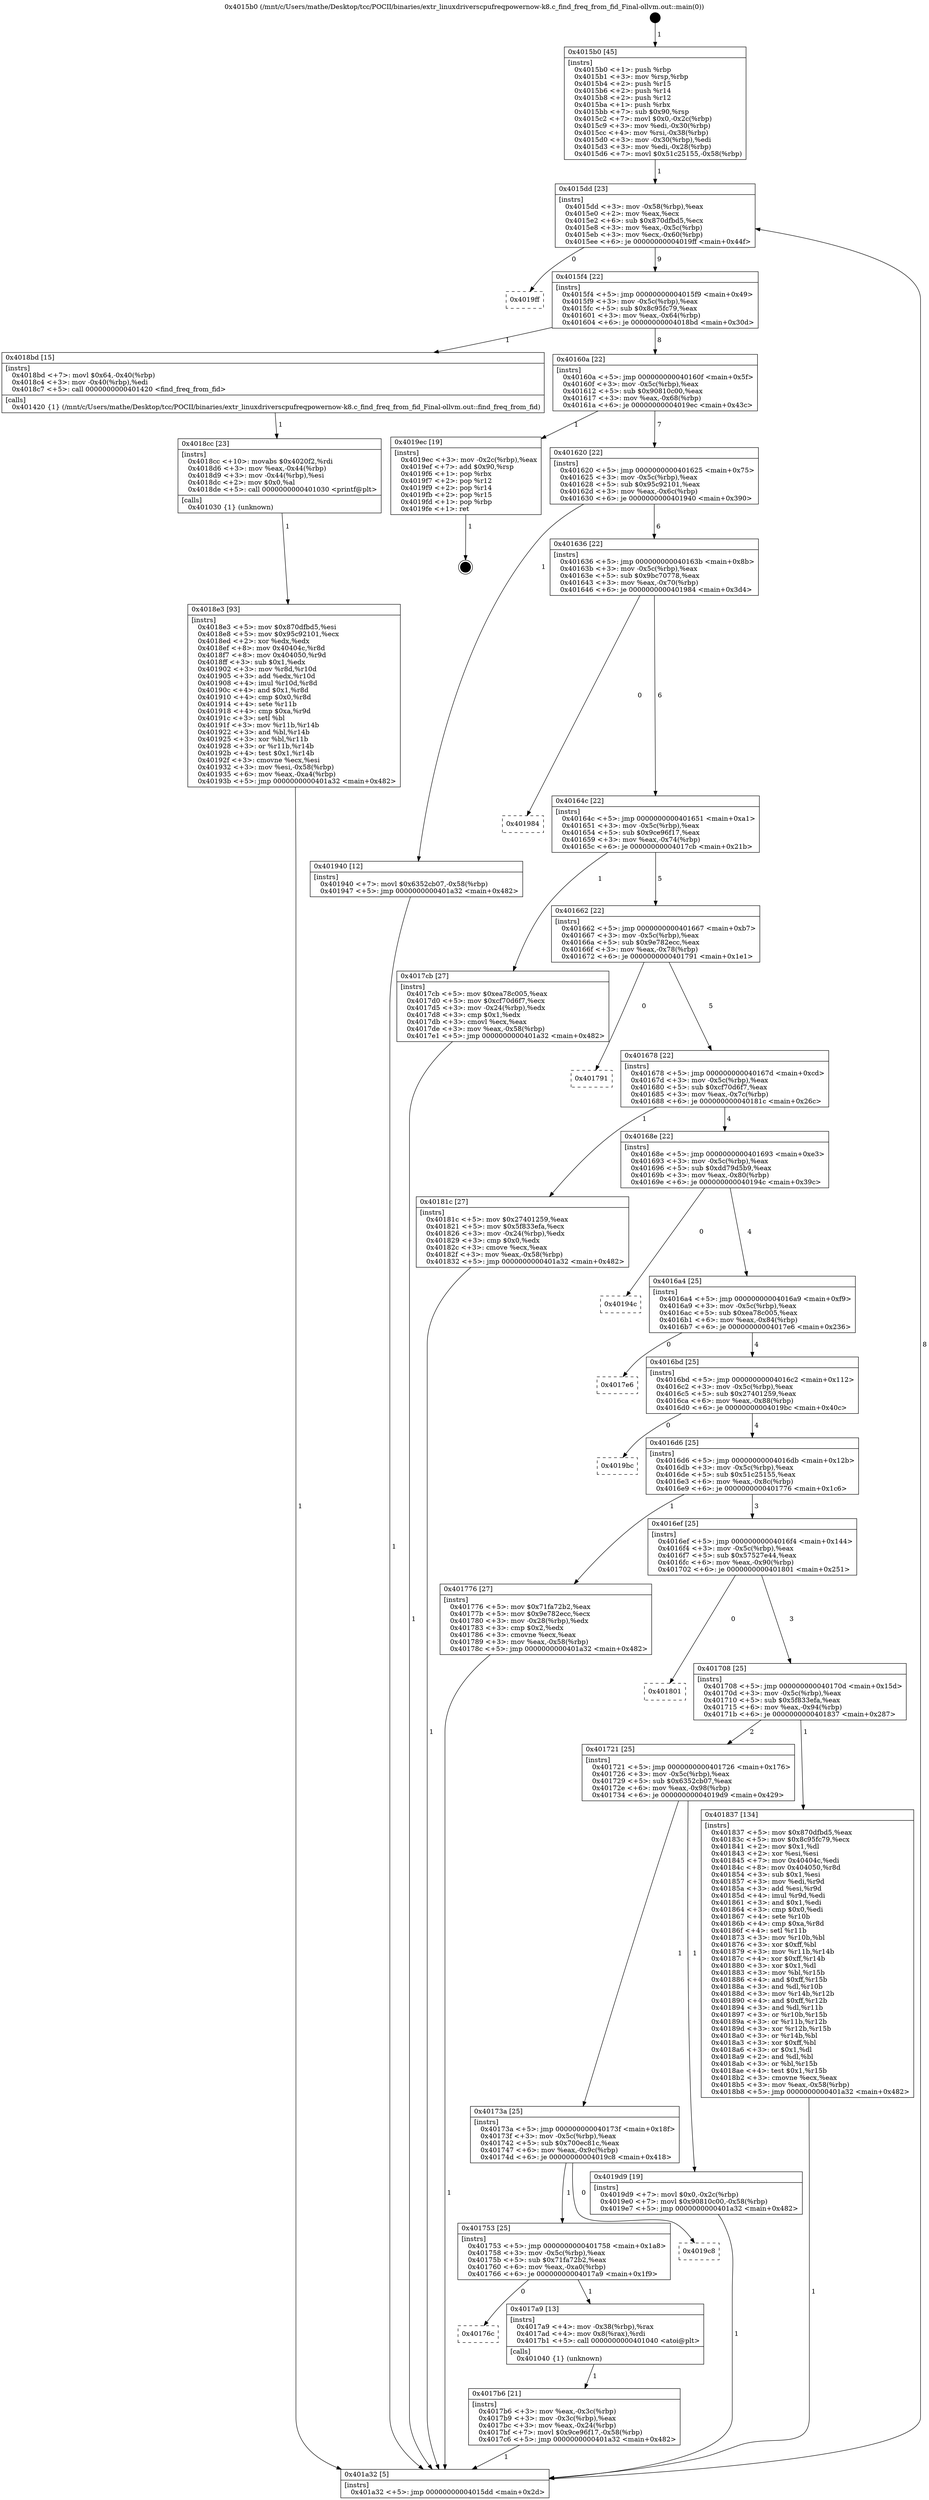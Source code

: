 digraph "0x4015b0" {
  label = "0x4015b0 (/mnt/c/Users/mathe/Desktop/tcc/POCII/binaries/extr_linuxdriverscpufreqpowernow-k8.c_find_freq_from_fid_Final-ollvm.out::main(0))"
  labelloc = "t"
  node[shape=record]

  Entry [label="",width=0.3,height=0.3,shape=circle,fillcolor=black,style=filled]
  "0x4015dd" [label="{
     0x4015dd [23]\l
     | [instrs]\l
     &nbsp;&nbsp;0x4015dd \<+3\>: mov -0x58(%rbp),%eax\l
     &nbsp;&nbsp;0x4015e0 \<+2\>: mov %eax,%ecx\l
     &nbsp;&nbsp;0x4015e2 \<+6\>: sub $0x870dfbd5,%ecx\l
     &nbsp;&nbsp;0x4015e8 \<+3\>: mov %eax,-0x5c(%rbp)\l
     &nbsp;&nbsp;0x4015eb \<+3\>: mov %ecx,-0x60(%rbp)\l
     &nbsp;&nbsp;0x4015ee \<+6\>: je 00000000004019ff \<main+0x44f\>\l
  }"]
  "0x4019ff" [label="{
     0x4019ff\l
  }", style=dashed]
  "0x4015f4" [label="{
     0x4015f4 [22]\l
     | [instrs]\l
     &nbsp;&nbsp;0x4015f4 \<+5\>: jmp 00000000004015f9 \<main+0x49\>\l
     &nbsp;&nbsp;0x4015f9 \<+3\>: mov -0x5c(%rbp),%eax\l
     &nbsp;&nbsp;0x4015fc \<+5\>: sub $0x8c95fc79,%eax\l
     &nbsp;&nbsp;0x401601 \<+3\>: mov %eax,-0x64(%rbp)\l
     &nbsp;&nbsp;0x401604 \<+6\>: je 00000000004018bd \<main+0x30d\>\l
  }"]
  Exit [label="",width=0.3,height=0.3,shape=circle,fillcolor=black,style=filled,peripheries=2]
  "0x4018bd" [label="{
     0x4018bd [15]\l
     | [instrs]\l
     &nbsp;&nbsp;0x4018bd \<+7\>: movl $0x64,-0x40(%rbp)\l
     &nbsp;&nbsp;0x4018c4 \<+3\>: mov -0x40(%rbp),%edi\l
     &nbsp;&nbsp;0x4018c7 \<+5\>: call 0000000000401420 \<find_freq_from_fid\>\l
     | [calls]\l
     &nbsp;&nbsp;0x401420 \{1\} (/mnt/c/Users/mathe/Desktop/tcc/POCII/binaries/extr_linuxdriverscpufreqpowernow-k8.c_find_freq_from_fid_Final-ollvm.out::find_freq_from_fid)\l
  }"]
  "0x40160a" [label="{
     0x40160a [22]\l
     | [instrs]\l
     &nbsp;&nbsp;0x40160a \<+5\>: jmp 000000000040160f \<main+0x5f\>\l
     &nbsp;&nbsp;0x40160f \<+3\>: mov -0x5c(%rbp),%eax\l
     &nbsp;&nbsp;0x401612 \<+5\>: sub $0x90810c00,%eax\l
     &nbsp;&nbsp;0x401617 \<+3\>: mov %eax,-0x68(%rbp)\l
     &nbsp;&nbsp;0x40161a \<+6\>: je 00000000004019ec \<main+0x43c\>\l
  }"]
  "0x4018e3" [label="{
     0x4018e3 [93]\l
     | [instrs]\l
     &nbsp;&nbsp;0x4018e3 \<+5\>: mov $0x870dfbd5,%esi\l
     &nbsp;&nbsp;0x4018e8 \<+5\>: mov $0x95c92101,%ecx\l
     &nbsp;&nbsp;0x4018ed \<+2\>: xor %edx,%edx\l
     &nbsp;&nbsp;0x4018ef \<+8\>: mov 0x40404c,%r8d\l
     &nbsp;&nbsp;0x4018f7 \<+8\>: mov 0x404050,%r9d\l
     &nbsp;&nbsp;0x4018ff \<+3\>: sub $0x1,%edx\l
     &nbsp;&nbsp;0x401902 \<+3\>: mov %r8d,%r10d\l
     &nbsp;&nbsp;0x401905 \<+3\>: add %edx,%r10d\l
     &nbsp;&nbsp;0x401908 \<+4\>: imul %r10d,%r8d\l
     &nbsp;&nbsp;0x40190c \<+4\>: and $0x1,%r8d\l
     &nbsp;&nbsp;0x401910 \<+4\>: cmp $0x0,%r8d\l
     &nbsp;&nbsp;0x401914 \<+4\>: sete %r11b\l
     &nbsp;&nbsp;0x401918 \<+4\>: cmp $0xa,%r9d\l
     &nbsp;&nbsp;0x40191c \<+3\>: setl %bl\l
     &nbsp;&nbsp;0x40191f \<+3\>: mov %r11b,%r14b\l
     &nbsp;&nbsp;0x401922 \<+3\>: and %bl,%r14b\l
     &nbsp;&nbsp;0x401925 \<+3\>: xor %bl,%r11b\l
     &nbsp;&nbsp;0x401928 \<+3\>: or %r11b,%r14b\l
     &nbsp;&nbsp;0x40192b \<+4\>: test $0x1,%r14b\l
     &nbsp;&nbsp;0x40192f \<+3\>: cmovne %ecx,%esi\l
     &nbsp;&nbsp;0x401932 \<+3\>: mov %esi,-0x58(%rbp)\l
     &nbsp;&nbsp;0x401935 \<+6\>: mov %eax,-0xa4(%rbp)\l
     &nbsp;&nbsp;0x40193b \<+5\>: jmp 0000000000401a32 \<main+0x482\>\l
  }"]
  "0x4019ec" [label="{
     0x4019ec [19]\l
     | [instrs]\l
     &nbsp;&nbsp;0x4019ec \<+3\>: mov -0x2c(%rbp),%eax\l
     &nbsp;&nbsp;0x4019ef \<+7\>: add $0x90,%rsp\l
     &nbsp;&nbsp;0x4019f6 \<+1\>: pop %rbx\l
     &nbsp;&nbsp;0x4019f7 \<+2\>: pop %r12\l
     &nbsp;&nbsp;0x4019f9 \<+2\>: pop %r14\l
     &nbsp;&nbsp;0x4019fb \<+2\>: pop %r15\l
     &nbsp;&nbsp;0x4019fd \<+1\>: pop %rbp\l
     &nbsp;&nbsp;0x4019fe \<+1\>: ret\l
  }"]
  "0x401620" [label="{
     0x401620 [22]\l
     | [instrs]\l
     &nbsp;&nbsp;0x401620 \<+5\>: jmp 0000000000401625 \<main+0x75\>\l
     &nbsp;&nbsp;0x401625 \<+3\>: mov -0x5c(%rbp),%eax\l
     &nbsp;&nbsp;0x401628 \<+5\>: sub $0x95c92101,%eax\l
     &nbsp;&nbsp;0x40162d \<+3\>: mov %eax,-0x6c(%rbp)\l
     &nbsp;&nbsp;0x401630 \<+6\>: je 0000000000401940 \<main+0x390\>\l
  }"]
  "0x4018cc" [label="{
     0x4018cc [23]\l
     | [instrs]\l
     &nbsp;&nbsp;0x4018cc \<+10\>: movabs $0x4020f2,%rdi\l
     &nbsp;&nbsp;0x4018d6 \<+3\>: mov %eax,-0x44(%rbp)\l
     &nbsp;&nbsp;0x4018d9 \<+3\>: mov -0x44(%rbp),%esi\l
     &nbsp;&nbsp;0x4018dc \<+2\>: mov $0x0,%al\l
     &nbsp;&nbsp;0x4018de \<+5\>: call 0000000000401030 \<printf@plt\>\l
     | [calls]\l
     &nbsp;&nbsp;0x401030 \{1\} (unknown)\l
  }"]
  "0x401940" [label="{
     0x401940 [12]\l
     | [instrs]\l
     &nbsp;&nbsp;0x401940 \<+7\>: movl $0x6352cb07,-0x58(%rbp)\l
     &nbsp;&nbsp;0x401947 \<+5\>: jmp 0000000000401a32 \<main+0x482\>\l
  }"]
  "0x401636" [label="{
     0x401636 [22]\l
     | [instrs]\l
     &nbsp;&nbsp;0x401636 \<+5\>: jmp 000000000040163b \<main+0x8b\>\l
     &nbsp;&nbsp;0x40163b \<+3\>: mov -0x5c(%rbp),%eax\l
     &nbsp;&nbsp;0x40163e \<+5\>: sub $0x9bc70778,%eax\l
     &nbsp;&nbsp;0x401643 \<+3\>: mov %eax,-0x70(%rbp)\l
     &nbsp;&nbsp;0x401646 \<+6\>: je 0000000000401984 \<main+0x3d4\>\l
  }"]
  "0x4017b6" [label="{
     0x4017b6 [21]\l
     | [instrs]\l
     &nbsp;&nbsp;0x4017b6 \<+3\>: mov %eax,-0x3c(%rbp)\l
     &nbsp;&nbsp;0x4017b9 \<+3\>: mov -0x3c(%rbp),%eax\l
     &nbsp;&nbsp;0x4017bc \<+3\>: mov %eax,-0x24(%rbp)\l
     &nbsp;&nbsp;0x4017bf \<+7\>: movl $0x9ce96f17,-0x58(%rbp)\l
     &nbsp;&nbsp;0x4017c6 \<+5\>: jmp 0000000000401a32 \<main+0x482\>\l
  }"]
  "0x401984" [label="{
     0x401984\l
  }", style=dashed]
  "0x40164c" [label="{
     0x40164c [22]\l
     | [instrs]\l
     &nbsp;&nbsp;0x40164c \<+5\>: jmp 0000000000401651 \<main+0xa1\>\l
     &nbsp;&nbsp;0x401651 \<+3\>: mov -0x5c(%rbp),%eax\l
     &nbsp;&nbsp;0x401654 \<+5\>: sub $0x9ce96f17,%eax\l
     &nbsp;&nbsp;0x401659 \<+3\>: mov %eax,-0x74(%rbp)\l
     &nbsp;&nbsp;0x40165c \<+6\>: je 00000000004017cb \<main+0x21b\>\l
  }"]
  "0x40176c" [label="{
     0x40176c\l
  }", style=dashed]
  "0x4017cb" [label="{
     0x4017cb [27]\l
     | [instrs]\l
     &nbsp;&nbsp;0x4017cb \<+5\>: mov $0xea78c005,%eax\l
     &nbsp;&nbsp;0x4017d0 \<+5\>: mov $0xcf70d6f7,%ecx\l
     &nbsp;&nbsp;0x4017d5 \<+3\>: mov -0x24(%rbp),%edx\l
     &nbsp;&nbsp;0x4017d8 \<+3\>: cmp $0x1,%edx\l
     &nbsp;&nbsp;0x4017db \<+3\>: cmovl %ecx,%eax\l
     &nbsp;&nbsp;0x4017de \<+3\>: mov %eax,-0x58(%rbp)\l
     &nbsp;&nbsp;0x4017e1 \<+5\>: jmp 0000000000401a32 \<main+0x482\>\l
  }"]
  "0x401662" [label="{
     0x401662 [22]\l
     | [instrs]\l
     &nbsp;&nbsp;0x401662 \<+5\>: jmp 0000000000401667 \<main+0xb7\>\l
     &nbsp;&nbsp;0x401667 \<+3\>: mov -0x5c(%rbp),%eax\l
     &nbsp;&nbsp;0x40166a \<+5\>: sub $0x9e782ecc,%eax\l
     &nbsp;&nbsp;0x40166f \<+3\>: mov %eax,-0x78(%rbp)\l
     &nbsp;&nbsp;0x401672 \<+6\>: je 0000000000401791 \<main+0x1e1\>\l
  }"]
  "0x4017a9" [label="{
     0x4017a9 [13]\l
     | [instrs]\l
     &nbsp;&nbsp;0x4017a9 \<+4\>: mov -0x38(%rbp),%rax\l
     &nbsp;&nbsp;0x4017ad \<+4\>: mov 0x8(%rax),%rdi\l
     &nbsp;&nbsp;0x4017b1 \<+5\>: call 0000000000401040 \<atoi@plt\>\l
     | [calls]\l
     &nbsp;&nbsp;0x401040 \{1\} (unknown)\l
  }"]
  "0x401791" [label="{
     0x401791\l
  }", style=dashed]
  "0x401678" [label="{
     0x401678 [22]\l
     | [instrs]\l
     &nbsp;&nbsp;0x401678 \<+5\>: jmp 000000000040167d \<main+0xcd\>\l
     &nbsp;&nbsp;0x40167d \<+3\>: mov -0x5c(%rbp),%eax\l
     &nbsp;&nbsp;0x401680 \<+5\>: sub $0xcf70d6f7,%eax\l
     &nbsp;&nbsp;0x401685 \<+3\>: mov %eax,-0x7c(%rbp)\l
     &nbsp;&nbsp;0x401688 \<+6\>: je 000000000040181c \<main+0x26c\>\l
  }"]
  "0x401753" [label="{
     0x401753 [25]\l
     | [instrs]\l
     &nbsp;&nbsp;0x401753 \<+5\>: jmp 0000000000401758 \<main+0x1a8\>\l
     &nbsp;&nbsp;0x401758 \<+3\>: mov -0x5c(%rbp),%eax\l
     &nbsp;&nbsp;0x40175b \<+5\>: sub $0x71fa72b2,%eax\l
     &nbsp;&nbsp;0x401760 \<+6\>: mov %eax,-0xa0(%rbp)\l
     &nbsp;&nbsp;0x401766 \<+6\>: je 00000000004017a9 \<main+0x1f9\>\l
  }"]
  "0x40181c" [label="{
     0x40181c [27]\l
     | [instrs]\l
     &nbsp;&nbsp;0x40181c \<+5\>: mov $0x27401259,%eax\l
     &nbsp;&nbsp;0x401821 \<+5\>: mov $0x5f833efa,%ecx\l
     &nbsp;&nbsp;0x401826 \<+3\>: mov -0x24(%rbp),%edx\l
     &nbsp;&nbsp;0x401829 \<+3\>: cmp $0x0,%edx\l
     &nbsp;&nbsp;0x40182c \<+3\>: cmove %ecx,%eax\l
     &nbsp;&nbsp;0x40182f \<+3\>: mov %eax,-0x58(%rbp)\l
     &nbsp;&nbsp;0x401832 \<+5\>: jmp 0000000000401a32 \<main+0x482\>\l
  }"]
  "0x40168e" [label="{
     0x40168e [22]\l
     | [instrs]\l
     &nbsp;&nbsp;0x40168e \<+5\>: jmp 0000000000401693 \<main+0xe3\>\l
     &nbsp;&nbsp;0x401693 \<+3\>: mov -0x5c(%rbp),%eax\l
     &nbsp;&nbsp;0x401696 \<+5\>: sub $0xdd79d5b9,%eax\l
     &nbsp;&nbsp;0x40169b \<+3\>: mov %eax,-0x80(%rbp)\l
     &nbsp;&nbsp;0x40169e \<+6\>: je 000000000040194c \<main+0x39c\>\l
  }"]
  "0x4019c8" [label="{
     0x4019c8\l
  }", style=dashed]
  "0x40194c" [label="{
     0x40194c\l
  }", style=dashed]
  "0x4016a4" [label="{
     0x4016a4 [25]\l
     | [instrs]\l
     &nbsp;&nbsp;0x4016a4 \<+5\>: jmp 00000000004016a9 \<main+0xf9\>\l
     &nbsp;&nbsp;0x4016a9 \<+3\>: mov -0x5c(%rbp),%eax\l
     &nbsp;&nbsp;0x4016ac \<+5\>: sub $0xea78c005,%eax\l
     &nbsp;&nbsp;0x4016b1 \<+6\>: mov %eax,-0x84(%rbp)\l
     &nbsp;&nbsp;0x4016b7 \<+6\>: je 00000000004017e6 \<main+0x236\>\l
  }"]
  "0x40173a" [label="{
     0x40173a [25]\l
     | [instrs]\l
     &nbsp;&nbsp;0x40173a \<+5\>: jmp 000000000040173f \<main+0x18f\>\l
     &nbsp;&nbsp;0x40173f \<+3\>: mov -0x5c(%rbp),%eax\l
     &nbsp;&nbsp;0x401742 \<+5\>: sub $0x700ec81c,%eax\l
     &nbsp;&nbsp;0x401747 \<+6\>: mov %eax,-0x9c(%rbp)\l
     &nbsp;&nbsp;0x40174d \<+6\>: je 00000000004019c8 \<main+0x418\>\l
  }"]
  "0x4017e6" [label="{
     0x4017e6\l
  }", style=dashed]
  "0x4016bd" [label="{
     0x4016bd [25]\l
     | [instrs]\l
     &nbsp;&nbsp;0x4016bd \<+5\>: jmp 00000000004016c2 \<main+0x112\>\l
     &nbsp;&nbsp;0x4016c2 \<+3\>: mov -0x5c(%rbp),%eax\l
     &nbsp;&nbsp;0x4016c5 \<+5\>: sub $0x27401259,%eax\l
     &nbsp;&nbsp;0x4016ca \<+6\>: mov %eax,-0x88(%rbp)\l
     &nbsp;&nbsp;0x4016d0 \<+6\>: je 00000000004019bc \<main+0x40c\>\l
  }"]
  "0x4019d9" [label="{
     0x4019d9 [19]\l
     | [instrs]\l
     &nbsp;&nbsp;0x4019d9 \<+7\>: movl $0x0,-0x2c(%rbp)\l
     &nbsp;&nbsp;0x4019e0 \<+7\>: movl $0x90810c00,-0x58(%rbp)\l
     &nbsp;&nbsp;0x4019e7 \<+5\>: jmp 0000000000401a32 \<main+0x482\>\l
  }"]
  "0x4019bc" [label="{
     0x4019bc\l
  }", style=dashed]
  "0x4016d6" [label="{
     0x4016d6 [25]\l
     | [instrs]\l
     &nbsp;&nbsp;0x4016d6 \<+5\>: jmp 00000000004016db \<main+0x12b\>\l
     &nbsp;&nbsp;0x4016db \<+3\>: mov -0x5c(%rbp),%eax\l
     &nbsp;&nbsp;0x4016de \<+5\>: sub $0x51c25155,%eax\l
     &nbsp;&nbsp;0x4016e3 \<+6\>: mov %eax,-0x8c(%rbp)\l
     &nbsp;&nbsp;0x4016e9 \<+6\>: je 0000000000401776 \<main+0x1c6\>\l
  }"]
  "0x401721" [label="{
     0x401721 [25]\l
     | [instrs]\l
     &nbsp;&nbsp;0x401721 \<+5\>: jmp 0000000000401726 \<main+0x176\>\l
     &nbsp;&nbsp;0x401726 \<+3\>: mov -0x5c(%rbp),%eax\l
     &nbsp;&nbsp;0x401729 \<+5\>: sub $0x6352cb07,%eax\l
     &nbsp;&nbsp;0x40172e \<+6\>: mov %eax,-0x98(%rbp)\l
     &nbsp;&nbsp;0x401734 \<+6\>: je 00000000004019d9 \<main+0x429\>\l
  }"]
  "0x401776" [label="{
     0x401776 [27]\l
     | [instrs]\l
     &nbsp;&nbsp;0x401776 \<+5\>: mov $0x71fa72b2,%eax\l
     &nbsp;&nbsp;0x40177b \<+5\>: mov $0x9e782ecc,%ecx\l
     &nbsp;&nbsp;0x401780 \<+3\>: mov -0x28(%rbp),%edx\l
     &nbsp;&nbsp;0x401783 \<+3\>: cmp $0x2,%edx\l
     &nbsp;&nbsp;0x401786 \<+3\>: cmovne %ecx,%eax\l
     &nbsp;&nbsp;0x401789 \<+3\>: mov %eax,-0x58(%rbp)\l
     &nbsp;&nbsp;0x40178c \<+5\>: jmp 0000000000401a32 \<main+0x482\>\l
  }"]
  "0x4016ef" [label="{
     0x4016ef [25]\l
     | [instrs]\l
     &nbsp;&nbsp;0x4016ef \<+5\>: jmp 00000000004016f4 \<main+0x144\>\l
     &nbsp;&nbsp;0x4016f4 \<+3\>: mov -0x5c(%rbp),%eax\l
     &nbsp;&nbsp;0x4016f7 \<+5\>: sub $0x57527e44,%eax\l
     &nbsp;&nbsp;0x4016fc \<+6\>: mov %eax,-0x90(%rbp)\l
     &nbsp;&nbsp;0x401702 \<+6\>: je 0000000000401801 \<main+0x251\>\l
  }"]
  "0x401a32" [label="{
     0x401a32 [5]\l
     | [instrs]\l
     &nbsp;&nbsp;0x401a32 \<+5\>: jmp 00000000004015dd \<main+0x2d\>\l
  }"]
  "0x4015b0" [label="{
     0x4015b0 [45]\l
     | [instrs]\l
     &nbsp;&nbsp;0x4015b0 \<+1\>: push %rbp\l
     &nbsp;&nbsp;0x4015b1 \<+3\>: mov %rsp,%rbp\l
     &nbsp;&nbsp;0x4015b4 \<+2\>: push %r15\l
     &nbsp;&nbsp;0x4015b6 \<+2\>: push %r14\l
     &nbsp;&nbsp;0x4015b8 \<+2\>: push %r12\l
     &nbsp;&nbsp;0x4015ba \<+1\>: push %rbx\l
     &nbsp;&nbsp;0x4015bb \<+7\>: sub $0x90,%rsp\l
     &nbsp;&nbsp;0x4015c2 \<+7\>: movl $0x0,-0x2c(%rbp)\l
     &nbsp;&nbsp;0x4015c9 \<+3\>: mov %edi,-0x30(%rbp)\l
     &nbsp;&nbsp;0x4015cc \<+4\>: mov %rsi,-0x38(%rbp)\l
     &nbsp;&nbsp;0x4015d0 \<+3\>: mov -0x30(%rbp),%edi\l
     &nbsp;&nbsp;0x4015d3 \<+3\>: mov %edi,-0x28(%rbp)\l
     &nbsp;&nbsp;0x4015d6 \<+7\>: movl $0x51c25155,-0x58(%rbp)\l
  }"]
  "0x401837" [label="{
     0x401837 [134]\l
     | [instrs]\l
     &nbsp;&nbsp;0x401837 \<+5\>: mov $0x870dfbd5,%eax\l
     &nbsp;&nbsp;0x40183c \<+5\>: mov $0x8c95fc79,%ecx\l
     &nbsp;&nbsp;0x401841 \<+2\>: mov $0x1,%dl\l
     &nbsp;&nbsp;0x401843 \<+2\>: xor %esi,%esi\l
     &nbsp;&nbsp;0x401845 \<+7\>: mov 0x40404c,%edi\l
     &nbsp;&nbsp;0x40184c \<+8\>: mov 0x404050,%r8d\l
     &nbsp;&nbsp;0x401854 \<+3\>: sub $0x1,%esi\l
     &nbsp;&nbsp;0x401857 \<+3\>: mov %edi,%r9d\l
     &nbsp;&nbsp;0x40185a \<+3\>: add %esi,%r9d\l
     &nbsp;&nbsp;0x40185d \<+4\>: imul %r9d,%edi\l
     &nbsp;&nbsp;0x401861 \<+3\>: and $0x1,%edi\l
     &nbsp;&nbsp;0x401864 \<+3\>: cmp $0x0,%edi\l
     &nbsp;&nbsp;0x401867 \<+4\>: sete %r10b\l
     &nbsp;&nbsp;0x40186b \<+4\>: cmp $0xa,%r8d\l
     &nbsp;&nbsp;0x40186f \<+4\>: setl %r11b\l
     &nbsp;&nbsp;0x401873 \<+3\>: mov %r10b,%bl\l
     &nbsp;&nbsp;0x401876 \<+3\>: xor $0xff,%bl\l
     &nbsp;&nbsp;0x401879 \<+3\>: mov %r11b,%r14b\l
     &nbsp;&nbsp;0x40187c \<+4\>: xor $0xff,%r14b\l
     &nbsp;&nbsp;0x401880 \<+3\>: xor $0x1,%dl\l
     &nbsp;&nbsp;0x401883 \<+3\>: mov %bl,%r15b\l
     &nbsp;&nbsp;0x401886 \<+4\>: and $0xff,%r15b\l
     &nbsp;&nbsp;0x40188a \<+3\>: and %dl,%r10b\l
     &nbsp;&nbsp;0x40188d \<+3\>: mov %r14b,%r12b\l
     &nbsp;&nbsp;0x401890 \<+4\>: and $0xff,%r12b\l
     &nbsp;&nbsp;0x401894 \<+3\>: and %dl,%r11b\l
     &nbsp;&nbsp;0x401897 \<+3\>: or %r10b,%r15b\l
     &nbsp;&nbsp;0x40189a \<+3\>: or %r11b,%r12b\l
     &nbsp;&nbsp;0x40189d \<+3\>: xor %r12b,%r15b\l
     &nbsp;&nbsp;0x4018a0 \<+3\>: or %r14b,%bl\l
     &nbsp;&nbsp;0x4018a3 \<+3\>: xor $0xff,%bl\l
     &nbsp;&nbsp;0x4018a6 \<+3\>: or $0x1,%dl\l
     &nbsp;&nbsp;0x4018a9 \<+2\>: and %dl,%bl\l
     &nbsp;&nbsp;0x4018ab \<+3\>: or %bl,%r15b\l
     &nbsp;&nbsp;0x4018ae \<+4\>: test $0x1,%r15b\l
     &nbsp;&nbsp;0x4018b2 \<+3\>: cmovne %ecx,%eax\l
     &nbsp;&nbsp;0x4018b5 \<+3\>: mov %eax,-0x58(%rbp)\l
     &nbsp;&nbsp;0x4018b8 \<+5\>: jmp 0000000000401a32 \<main+0x482\>\l
  }"]
  "0x401801" [label="{
     0x401801\l
  }", style=dashed]
  "0x401708" [label="{
     0x401708 [25]\l
     | [instrs]\l
     &nbsp;&nbsp;0x401708 \<+5\>: jmp 000000000040170d \<main+0x15d\>\l
     &nbsp;&nbsp;0x40170d \<+3\>: mov -0x5c(%rbp),%eax\l
     &nbsp;&nbsp;0x401710 \<+5\>: sub $0x5f833efa,%eax\l
     &nbsp;&nbsp;0x401715 \<+6\>: mov %eax,-0x94(%rbp)\l
     &nbsp;&nbsp;0x40171b \<+6\>: je 0000000000401837 \<main+0x287\>\l
  }"]
  Entry -> "0x4015b0" [label=" 1"]
  "0x4015dd" -> "0x4019ff" [label=" 0"]
  "0x4015dd" -> "0x4015f4" [label=" 9"]
  "0x4019ec" -> Exit [label=" 1"]
  "0x4015f4" -> "0x4018bd" [label=" 1"]
  "0x4015f4" -> "0x40160a" [label=" 8"]
  "0x4019d9" -> "0x401a32" [label=" 1"]
  "0x40160a" -> "0x4019ec" [label=" 1"]
  "0x40160a" -> "0x401620" [label=" 7"]
  "0x401940" -> "0x401a32" [label=" 1"]
  "0x401620" -> "0x401940" [label=" 1"]
  "0x401620" -> "0x401636" [label=" 6"]
  "0x4018e3" -> "0x401a32" [label=" 1"]
  "0x401636" -> "0x401984" [label=" 0"]
  "0x401636" -> "0x40164c" [label=" 6"]
  "0x4018cc" -> "0x4018e3" [label=" 1"]
  "0x40164c" -> "0x4017cb" [label=" 1"]
  "0x40164c" -> "0x401662" [label=" 5"]
  "0x4018bd" -> "0x4018cc" [label=" 1"]
  "0x401662" -> "0x401791" [label=" 0"]
  "0x401662" -> "0x401678" [label=" 5"]
  "0x401837" -> "0x401a32" [label=" 1"]
  "0x401678" -> "0x40181c" [label=" 1"]
  "0x401678" -> "0x40168e" [label=" 4"]
  "0x4017cb" -> "0x401a32" [label=" 1"]
  "0x40168e" -> "0x40194c" [label=" 0"]
  "0x40168e" -> "0x4016a4" [label=" 4"]
  "0x4017b6" -> "0x401a32" [label=" 1"]
  "0x4016a4" -> "0x4017e6" [label=" 0"]
  "0x4016a4" -> "0x4016bd" [label=" 4"]
  "0x401753" -> "0x40176c" [label=" 0"]
  "0x4016bd" -> "0x4019bc" [label=" 0"]
  "0x4016bd" -> "0x4016d6" [label=" 4"]
  "0x401753" -> "0x4017a9" [label=" 1"]
  "0x4016d6" -> "0x401776" [label=" 1"]
  "0x4016d6" -> "0x4016ef" [label=" 3"]
  "0x401776" -> "0x401a32" [label=" 1"]
  "0x4015b0" -> "0x4015dd" [label=" 1"]
  "0x401a32" -> "0x4015dd" [label=" 8"]
  "0x40173a" -> "0x401753" [label=" 1"]
  "0x4016ef" -> "0x401801" [label=" 0"]
  "0x4016ef" -> "0x401708" [label=" 3"]
  "0x40173a" -> "0x4019c8" [label=" 0"]
  "0x401708" -> "0x401837" [label=" 1"]
  "0x401708" -> "0x401721" [label=" 2"]
  "0x40181c" -> "0x401a32" [label=" 1"]
  "0x401721" -> "0x4019d9" [label=" 1"]
  "0x401721" -> "0x40173a" [label=" 1"]
  "0x4017a9" -> "0x4017b6" [label=" 1"]
}
